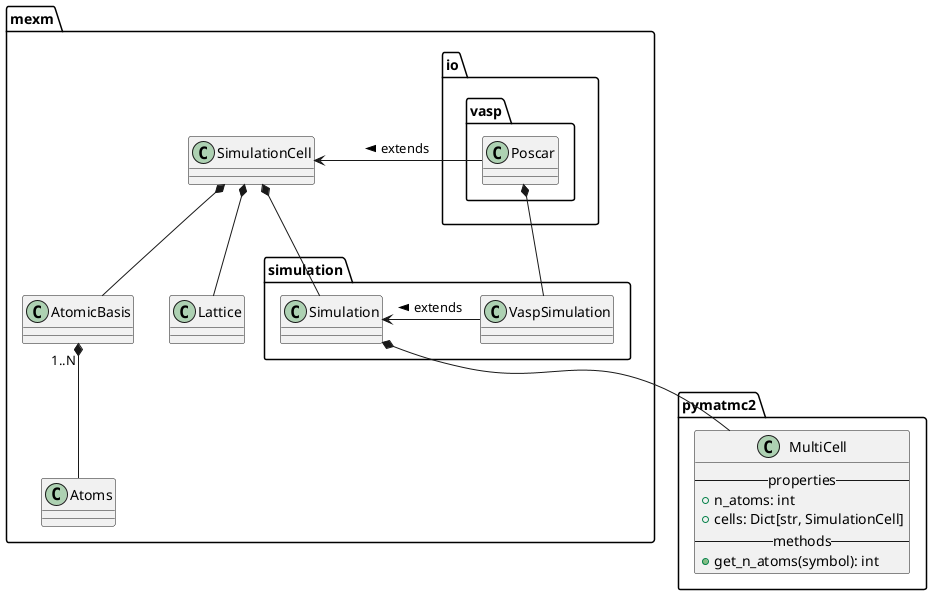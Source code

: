 @startuml class_pymatmc2.MultiCell
class pymatmc2.MultiCell{
    --properties--
    +n_atoms: int
    +cells: Dict[str, SimulationCell]
    --methods--
    + get_n_atoms(symbol): int
}

class mexm.io.vasp.Poscar
class mexm.SimulationCell

mexm.io.vasp.Poscar -> mexm.SimulationCell: extends >
mexm.io.vasp.Poscar *-- mexm.simulation.VaspSimulation
mexm.SimulationCell *-- mexm.Lattice
mexm.SimulationCell *-- mexm.AtomicBasis
mexm.AtomicBasis "1..N" *-- mexm.Atoms

mexm.simulation.Simulation *-- pymatmc2.MultiCell
mexm.SimulationCell *-- mexm.simulation.Simulation
mexm.simulation.VaspSimulation -> mexm.simulation.Simulation: extends >
@enduml

@startuml activity_pymatmc2.MultiCell.configure
start

:add cells;
:add total_molar_fraction;
end
@enduml